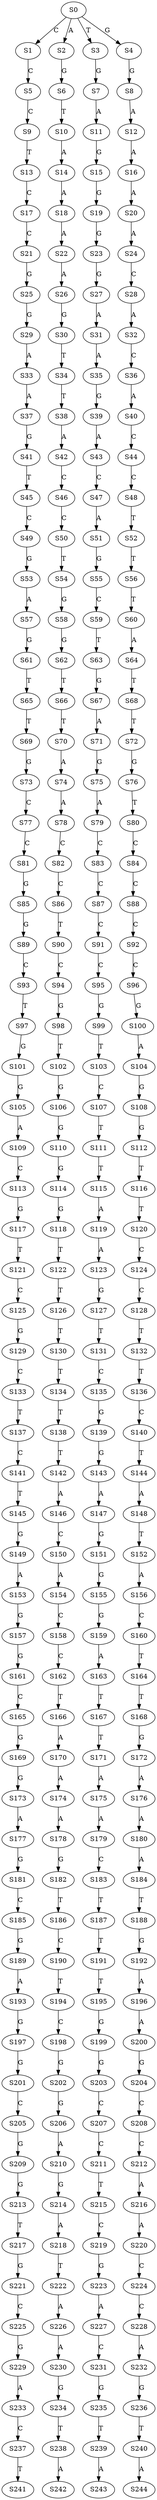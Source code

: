 strict digraph  {
	S0 -> S1 [ label = C ];
	S0 -> S2 [ label = A ];
	S0 -> S3 [ label = T ];
	S0 -> S4 [ label = G ];
	S1 -> S5 [ label = C ];
	S2 -> S6 [ label = G ];
	S3 -> S7 [ label = G ];
	S4 -> S8 [ label = G ];
	S5 -> S9 [ label = C ];
	S6 -> S10 [ label = T ];
	S7 -> S11 [ label = A ];
	S8 -> S12 [ label = A ];
	S9 -> S13 [ label = T ];
	S10 -> S14 [ label = A ];
	S11 -> S15 [ label = G ];
	S12 -> S16 [ label = A ];
	S13 -> S17 [ label = C ];
	S14 -> S18 [ label = A ];
	S15 -> S19 [ label = G ];
	S16 -> S20 [ label = A ];
	S17 -> S21 [ label = C ];
	S18 -> S22 [ label = A ];
	S19 -> S23 [ label = G ];
	S20 -> S24 [ label = A ];
	S21 -> S25 [ label = G ];
	S22 -> S26 [ label = A ];
	S23 -> S27 [ label = G ];
	S24 -> S28 [ label = C ];
	S25 -> S29 [ label = G ];
	S26 -> S30 [ label = G ];
	S27 -> S31 [ label = A ];
	S28 -> S32 [ label = A ];
	S29 -> S33 [ label = A ];
	S30 -> S34 [ label = T ];
	S31 -> S35 [ label = A ];
	S32 -> S36 [ label = C ];
	S33 -> S37 [ label = A ];
	S34 -> S38 [ label = T ];
	S35 -> S39 [ label = G ];
	S36 -> S40 [ label = A ];
	S37 -> S41 [ label = G ];
	S38 -> S42 [ label = A ];
	S39 -> S43 [ label = A ];
	S40 -> S44 [ label = C ];
	S41 -> S45 [ label = T ];
	S42 -> S46 [ label = C ];
	S43 -> S47 [ label = C ];
	S44 -> S48 [ label = C ];
	S45 -> S49 [ label = C ];
	S46 -> S50 [ label = C ];
	S47 -> S51 [ label = A ];
	S48 -> S52 [ label = T ];
	S49 -> S53 [ label = G ];
	S50 -> S54 [ label = T ];
	S51 -> S55 [ label = G ];
	S52 -> S56 [ label = T ];
	S53 -> S57 [ label = A ];
	S54 -> S58 [ label = G ];
	S55 -> S59 [ label = C ];
	S56 -> S60 [ label = T ];
	S57 -> S61 [ label = G ];
	S58 -> S62 [ label = G ];
	S59 -> S63 [ label = T ];
	S60 -> S64 [ label = A ];
	S61 -> S65 [ label = T ];
	S62 -> S66 [ label = T ];
	S63 -> S67 [ label = G ];
	S64 -> S68 [ label = T ];
	S65 -> S69 [ label = T ];
	S66 -> S70 [ label = T ];
	S67 -> S71 [ label = A ];
	S68 -> S72 [ label = T ];
	S69 -> S73 [ label = G ];
	S70 -> S74 [ label = A ];
	S71 -> S75 [ label = G ];
	S72 -> S76 [ label = G ];
	S73 -> S77 [ label = C ];
	S74 -> S78 [ label = A ];
	S75 -> S79 [ label = A ];
	S76 -> S80 [ label = T ];
	S77 -> S81 [ label = C ];
	S78 -> S82 [ label = C ];
	S79 -> S83 [ label = C ];
	S80 -> S84 [ label = C ];
	S81 -> S85 [ label = G ];
	S82 -> S86 [ label = C ];
	S83 -> S87 [ label = C ];
	S84 -> S88 [ label = C ];
	S85 -> S89 [ label = G ];
	S86 -> S90 [ label = T ];
	S87 -> S91 [ label = C ];
	S88 -> S92 [ label = C ];
	S89 -> S93 [ label = C ];
	S90 -> S94 [ label = C ];
	S91 -> S95 [ label = C ];
	S92 -> S96 [ label = C ];
	S93 -> S97 [ label = T ];
	S94 -> S98 [ label = G ];
	S95 -> S99 [ label = G ];
	S96 -> S100 [ label = G ];
	S97 -> S101 [ label = G ];
	S98 -> S102 [ label = T ];
	S99 -> S103 [ label = T ];
	S100 -> S104 [ label = A ];
	S101 -> S105 [ label = G ];
	S102 -> S106 [ label = G ];
	S103 -> S107 [ label = C ];
	S104 -> S108 [ label = G ];
	S105 -> S109 [ label = A ];
	S106 -> S110 [ label = G ];
	S107 -> S111 [ label = T ];
	S108 -> S112 [ label = G ];
	S109 -> S113 [ label = C ];
	S110 -> S114 [ label = G ];
	S111 -> S115 [ label = T ];
	S112 -> S116 [ label = T ];
	S113 -> S117 [ label = G ];
	S114 -> S118 [ label = G ];
	S115 -> S119 [ label = A ];
	S116 -> S120 [ label = T ];
	S117 -> S121 [ label = T ];
	S118 -> S122 [ label = T ];
	S119 -> S123 [ label = A ];
	S120 -> S124 [ label = C ];
	S121 -> S125 [ label = C ];
	S122 -> S126 [ label = T ];
	S123 -> S127 [ label = G ];
	S124 -> S128 [ label = C ];
	S125 -> S129 [ label = G ];
	S126 -> S130 [ label = T ];
	S127 -> S131 [ label = T ];
	S128 -> S132 [ label = T ];
	S129 -> S133 [ label = C ];
	S130 -> S134 [ label = T ];
	S131 -> S135 [ label = C ];
	S132 -> S136 [ label = T ];
	S133 -> S137 [ label = T ];
	S134 -> S138 [ label = T ];
	S135 -> S139 [ label = G ];
	S136 -> S140 [ label = C ];
	S137 -> S141 [ label = C ];
	S138 -> S142 [ label = T ];
	S139 -> S143 [ label = G ];
	S140 -> S144 [ label = T ];
	S141 -> S145 [ label = T ];
	S142 -> S146 [ label = A ];
	S143 -> S147 [ label = A ];
	S144 -> S148 [ label = A ];
	S145 -> S149 [ label = G ];
	S146 -> S150 [ label = C ];
	S147 -> S151 [ label = G ];
	S148 -> S152 [ label = T ];
	S149 -> S153 [ label = A ];
	S150 -> S154 [ label = A ];
	S151 -> S155 [ label = G ];
	S152 -> S156 [ label = A ];
	S153 -> S157 [ label = G ];
	S154 -> S158 [ label = C ];
	S155 -> S159 [ label = G ];
	S156 -> S160 [ label = C ];
	S157 -> S161 [ label = G ];
	S158 -> S162 [ label = C ];
	S159 -> S163 [ label = A ];
	S160 -> S164 [ label = T ];
	S161 -> S165 [ label = C ];
	S162 -> S166 [ label = T ];
	S163 -> S167 [ label = T ];
	S164 -> S168 [ label = T ];
	S165 -> S169 [ label = G ];
	S166 -> S170 [ label = A ];
	S167 -> S171 [ label = T ];
	S168 -> S172 [ label = G ];
	S169 -> S173 [ label = G ];
	S170 -> S174 [ label = A ];
	S171 -> S175 [ label = A ];
	S172 -> S176 [ label = A ];
	S173 -> S177 [ label = A ];
	S174 -> S178 [ label = A ];
	S175 -> S179 [ label = A ];
	S176 -> S180 [ label = A ];
	S177 -> S181 [ label = G ];
	S178 -> S182 [ label = G ];
	S179 -> S183 [ label = C ];
	S180 -> S184 [ label = A ];
	S181 -> S185 [ label = C ];
	S182 -> S186 [ label = T ];
	S183 -> S187 [ label = T ];
	S184 -> S188 [ label = T ];
	S185 -> S189 [ label = G ];
	S186 -> S190 [ label = C ];
	S187 -> S191 [ label = T ];
	S188 -> S192 [ label = G ];
	S189 -> S193 [ label = A ];
	S190 -> S194 [ label = T ];
	S191 -> S195 [ label = T ];
	S192 -> S196 [ label = A ];
	S193 -> S197 [ label = G ];
	S194 -> S198 [ label = C ];
	S195 -> S199 [ label = G ];
	S196 -> S200 [ label = A ];
	S197 -> S201 [ label = G ];
	S198 -> S202 [ label = G ];
	S199 -> S203 [ label = G ];
	S200 -> S204 [ label = G ];
	S201 -> S205 [ label = C ];
	S202 -> S206 [ label = G ];
	S203 -> S207 [ label = C ];
	S204 -> S208 [ label = C ];
	S205 -> S209 [ label = G ];
	S206 -> S210 [ label = A ];
	S207 -> S211 [ label = C ];
	S208 -> S212 [ label = C ];
	S209 -> S213 [ label = G ];
	S210 -> S214 [ label = G ];
	S211 -> S215 [ label = T ];
	S212 -> S216 [ label = A ];
	S213 -> S217 [ label = T ];
	S214 -> S218 [ label = A ];
	S215 -> S219 [ label = C ];
	S216 -> S220 [ label = A ];
	S217 -> S221 [ label = G ];
	S218 -> S222 [ label = T ];
	S219 -> S223 [ label = G ];
	S220 -> S224 [ label = C ];
	S221 -> S225 [ label = C ];
	S222 -> S226 [ label = A ];
	S223 -> S227 [ label = A ];
	S224 -> S228 [ label = C ];
	S225 -> S229 [ label = G ];
	S226 -> S230 [ label = A ];
	S227 -> S231 [ label = C ];
	S228 -> S232 [ label = A ];
	S229 -> S233 [ label = A ];
	S230 -> S234 [ label = G ];
	S231 -> S235 [ label = G ];
	S232 -> S236 [ label = G ];
	S233 -> S237 [ label = C ];
	S234 -> S238 [ label = T ];
	S235 -> S239 [ label = T ];
	S236 -> S240 [ label = T ];
	S237 -> S241 [ label = T ];
	S238 -> S242 [ label = A ];
	S239 -> S243 [ label = A ];
	S240 -> S244 [ label = A ];
}
